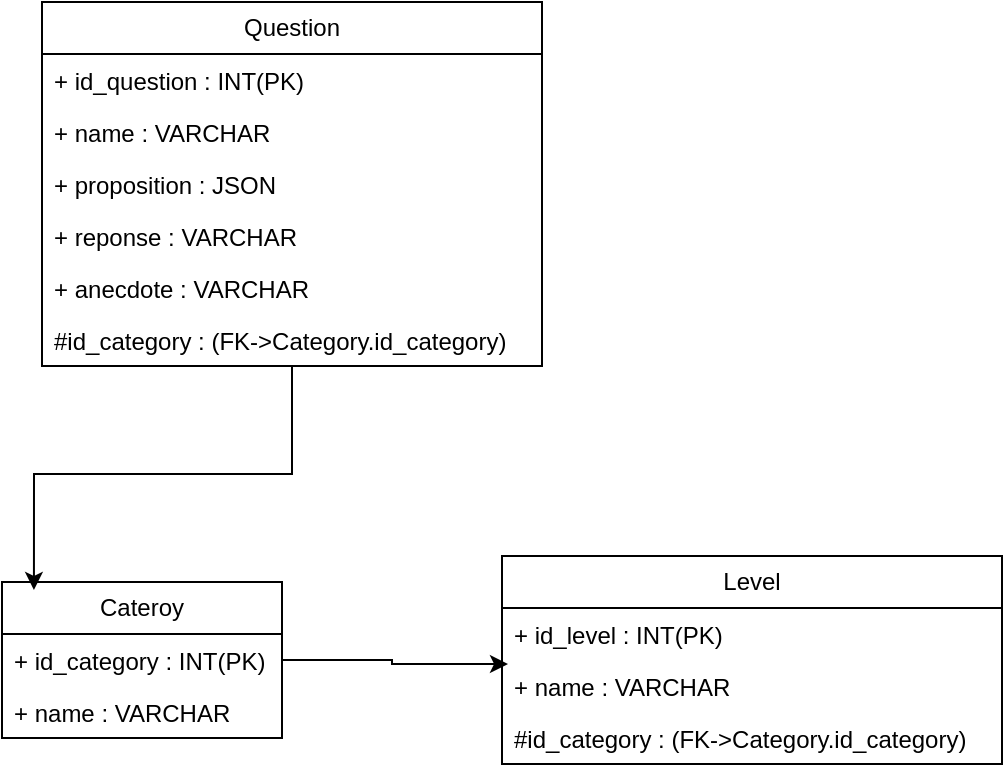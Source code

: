 <mxfile version="26.0.15">
  <diagram name="Page-1" id="BJOMnbWdVvbvuwSHB4ft">
    <mxGraphModel dx="1434" dy="749" grid="1" gridSize="10" guides="1" tooltips="1" connect="1" arrows="1" fold="1" page="1" pageScale="1" pageWidth="827" pageHeight="1169" math="0" shadow="0">
      <root>
        <mxCell id="0" />
        <mxCell id="1" parent="0" />
        <mxCell id="_Tn0ZQFLe_sfuL1e2KXQ-16" value="Cateroy" style="swimlane;fontStyle=0;childLayout=stackLayout;horizontal=1;startSize=26;fillColor=none;horizontalStack=0;resizeParent=1;resizeParentMax=0;resizeLast=0;collapsible=1;marginBottom=0;whiteSpace=wrap;html=1;" vertex="1" parent="1">
          <mxGeometry x="190" y="530" width="140" height="78" as="geometry" />
        </mxCell>
        <mxCell id="_Tn0ZQFLe_sfuL1e2KXQ-17" value="+ id_category : INT(PK)" style="text;strokeColor=none;fillColor=none;align=left;verticalAlign=top;spacingLeft=4;spacingRight=4;overflow=hidden;rotatable=0;points=[[0,0.5],[1,0.5]];portConstraint=eastwest;whiteSpace=wrap;html=1;" vertex="1" parent="_Tn0ZQFLe_sfuL1e2KXQ-16">
          <mxGeometry y="26" width="140" height="26" as="geometry" />
        </mxCell>
        <mxCell id="_Tn0ZQFLe_sfuL1e2KXQ-18" value="+ name : VARCHAR" style="text;strokeColor=none;fillColor=none;align=left;verticalAlign=top;spacingLeft=4;spacingRight=4;overflow=hidden;rotatable=0;points=[[0,0.5],[1,0.5]];portConstraint=eastwest;whiteSpace=wrap;html=1;" vertex="1" parent="_Tn0ZQFLe_sfuL1e2KXQ-16">
          <mxGeometry y="52" width="140" height="26" as="geometry" />
        </mxCell>
        <mxCell id="_Tn0ZQFLe_sfuL1e2KXQ-20" value="Level" style="swimlane;fontStyle=0;childLayout=stackLayout;horizontal=1;startSize=26;fillColor=none;horizontalStack=0;resizeParent=1;resizeParentMax=0;resizeLast=0;collapsible=1;marginBottom=0;whiteSpace=wrap;html=1;" vertex="1" parent="1">
          <mxGeometry x="440" y="517" width="250" height="104" as="geometry" />
        </mxCell>
        <mxCell id="_Tn0ZQFLe_sfuL1e2KXQ-21" value="+ id_level : INT(PK)" style="text;strokeColor=none;fillColor=none;align=left;verticalAlign=top;spacingLeft=4;spacingRight=4;overflow=hidden;rotatable=0;points=[[0,0.5],[1,0.5]];portConstraint=eastwest;whiteSpace=wrap;html=1;" vertex="1" parent="_Tn0ZQFLe_sfuL1e2KXQ-20">
          <mxGeometry y="26" width="250" height="26" as="geometry" />
        </mxCell>
        <mxCell id="_Tn0ZQFLe_sfuL1e2KXQ-22" value="+ name : VARCHAR" style="text;strokeColor=none;fillColor=none;align=left;verticalAlign=top;spacingLeft=4;spacingRight=4;overflow=hidden;rotatable=0;points=[[0,0.5],[1,0.5]];portConstraint=eastwest;whiteSpace=wrap;html=1;" vertex="1" parent="_Tn0ZQFLe_sfuL1e2KXQ-20">
          <mxGeometry y="52" width="250" height="26" as="geometry" />
        </mxCell>
        <mxCell id="_Tn0ZQFLe_sfuL1e2KXQ-23" value="#id_category : (FK-&amp;gt;Category.id_category)" style="text;strokeColor=none;fillColor=none;align=left;verticalAlign=top;spacingLeft=4;spacingRight=4;overflow=hidden;rotatable=0;points=[[0,0.5],[1,0.5]];portConstraint=eastwest;whiteSpace=wrap;html=1;" vertex="1" parent="_Tn0ZQFLe_sfuL1e2KXQ-20">
          <mxGeometry y="78" width="250" height="26" as="geometry" />
        </mxCell>
        <mxCell id="_Tn0ZQFLe_sfuL1e2KXQ-24" value="Question" style="swimlane;fontStyle=0;childLayout=stackLayout;horizontal=1;startSize=26;fillColor=none;horizontalStack=0;resizeParent=1;resizeParentMax=0;resizeLast=0;collapsible=1;marginBottom=0;whiteSpace=wrap;html=1;" vertex="1" parent="1">
          <mxGeometry x="210" y="240" width="250" height="182" as="geometry" />
        </mxCell>
        <mxCell id="_Tn0ZQFLe_sfuL1e2KXQ-25" value="+ id_question : INT(PK)" style="text;strokeColor=none;fillColor=none;align=left;verticalAlign=top;spacingLeft=4;spacingRight=4;overflow=hidden;rotatable=0;points=[[0,0.5],[1,0.5]];portConstraint=eastwest;whiteSpace=wrap;html=1;" vertex="1" parent="_Tn0ZQFLe_sfuL1e2KXQ-24">
          <mxGeometry y="26" width="250" height="26" as="geometry" />
        </mxCell>
        <mxCell id="_Tn0ZQFLe_sfuL1e2KXQ-26" value="+ name : VARCHAR" style="text;strokeColor=none;fillColor=none;align=left;verticalAlign=top;spacingLeft=4;spacingRight=4;overflow=hidden;rotatable=0;points=[[0,0.5],[1,0.5]];portConstraint=eastwest;whiteSpace=wrap;html=1;" vertex="1" parent="_Tn0ZQFLe_sfuL1e2KXQ-24">
          <mxGeometry y="52" width="250" height="26" as="geometry" />
        </mxCell>
        <mxCell id="_Tn0ZQFLe_sfuL1e2KXQ-28" value="+ proposition : JSON" style="text;strokeColor=none;fillColor=none;align=left;verticalAlign=top;spacingLeft=4;spacingRight=4;overflow=hidden;rotatable=0;points=[[0,0.5],[1,0.5]];portConstraint=eastwest;whiteSpace=wrap;html=1;" vertex="1" parent="_Tn0ZQFLe_sfuL1e2KXQ-24">
          <mxGeometry y="78" width="250" height="26" as="geometry" />
        </mxCell>
        <mxCell id="_Tn0ZQFLe_sfuL1e2KXQ-30" value="+ reponse : VARCHAR" style="text;strokeColor=none;fillColor=none;align=left;verticalAlign=top;spacingLeft=4;spacingRight=4;overflow=hidden;rotatable=0;points=[[0,0.5],[1,0.5]];portConstraint=eastwest;whiteSpace=wrap;html=1;" vertex="1" parent="_Tn0ZQFLe_sfuL1e2KXQ-24">
          <mxGeometry y="104" width="250" height="26" as="geometry" />
        </mxCell>
        <mxCell id="_Tn0ZQFLe_sfuL1e2KXQ-29" value="+ anecdote : VARCHAR" style="text;strokeColor=none;fillColor=none;align=left;verticalAlign=top;spacingLeft=4;spacingRight=4;overflow=hidden;rotatable=0;points=[[0,0.5],[1,0.5]];portConstraint=eastwest;whiteSpace=wrap;html=1;" vertex="1" parent="_Tn0ZQFLe_sfuL1e2KXQ-24">
          <mxGeometry y="130" width="250" height="26" as="geometry" />
        </mxCell>
        <mxCell id="_Tn0ZQFLe_sfuL1e2KXQ-27" value="#id_category : (FK-&amp;gt;Category.id_category)" style="text;strokeColor=none;fillColor=none;align=left;verticalAlign=top;spacingLeft=4;spacingRight=4;overflow=hidden;rotatable=0;points=[[0,0.5],[1,0.5]];portConstraint=eastwest;whiteSpace=wrap;html=1;" vertex="1" parent="_Tn0ZQFLe_sfuL1e2KXQ-24">
          <mxGeometry y="156" width="250" height="26" as="geometry" />
        </mxCell>
        <mxCell id="_Tn0ZQFLe_sfuL1e2KXQ-34" style="edgeStyle=orthogonalEdgeStyle;rounded=0;orthogonalLoop=1;jettySize=auto;html=1;entryX=0.114;entryY=0.051;entryDx=0;entryDy=0;entryPerimeter=0;" edge="1" parent="1" source="_Tn0ZQFLe_sfuL1e2KXQ-24" target="_Tn0ZQFLe_sfuL1e2KXQ-16">
          <mxGeometry relative="1" as="geometry" />
        </mxCell>
        <mxCell id="_Tn0ZQFLe_sfuL1e2KXQ-35" style="edgeStyle=orthogonalEdgeStyle;rounded=0;orthogonalLoop=1;jettySize=auto;html=1;entryX=0.012;entryY=0.077;entryDx=0;entryDy=0;entryPerimeter=0;" edge="1" parent="1" source="_Tn0ZQFLe_sfuL1e2KXQ-16" target="_Tn0ZQFLe_sfuL1e2KXQ-22">
          <mxGeometry relative="1" as="geometry" />
        </mxCell>
      </root>
    </mxGraphModel>
  </diagram>
</mxfile>
